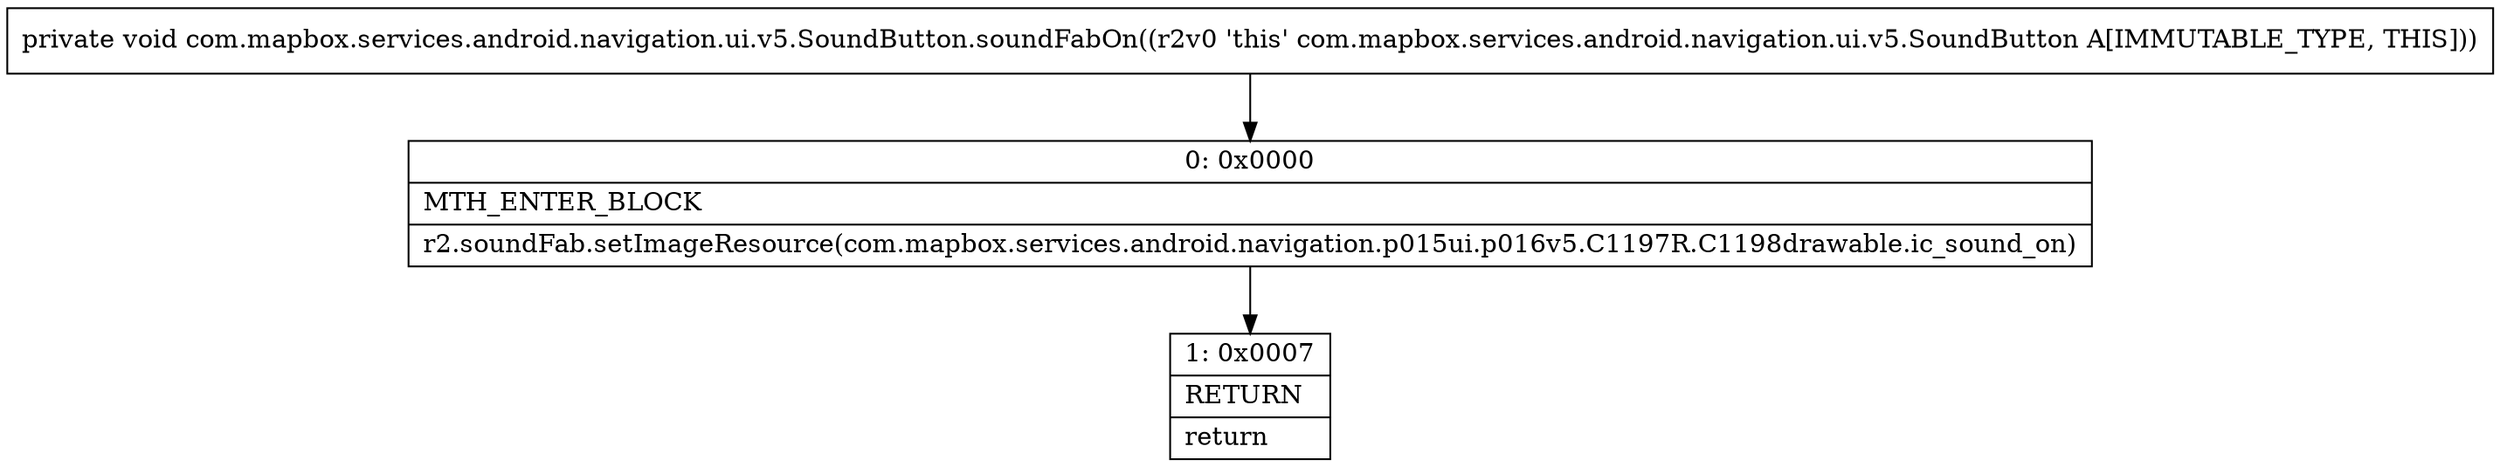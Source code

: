 digraph "CFG forcom.mapbox.services.android.navigation.ui.v5.SoundButton.soundFabOn()V" {
Node_0 [shape=record,label="{0\:\ 0x0000|MTH_ENTER_BLOCK\l|r2.soundFab.setImageResource(com.mapbox.services.android.navigation.p015ui.p016v5.C1197R.C1198drawable.ic_sound_on)\l}"];
Node_1 [shape=record,label="{1\:\ 0x0007|RETURN\l|return\l}"];
MethodNode[shape=record,label="{private void com.mapbox.services.android.navigation.ui.v5.SoundButton.soundFabOn((r2v0 'this' com.mapbox.services.android.navigation.ui.v5.SoundButton A[IMMUTABLE_TYPE, THIS])) }"];
MethodNode -> Node_0;
Node_0 -> Node_1;
}

